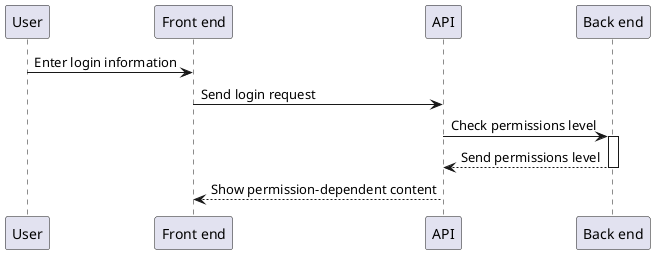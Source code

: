 @startuml runtime-login-sequence

' Login and authentication sequence of a registered user

participant "User" as u
participant "Front end" as f
participant "API" as api
participant "Back end" as db

u -> f --: Enter login information
f -> api --: Send login request
api -> db ++: Check permissions level
db --> api --: Send permissions level
api --> f --: Show permission-dependent content
@enduml
